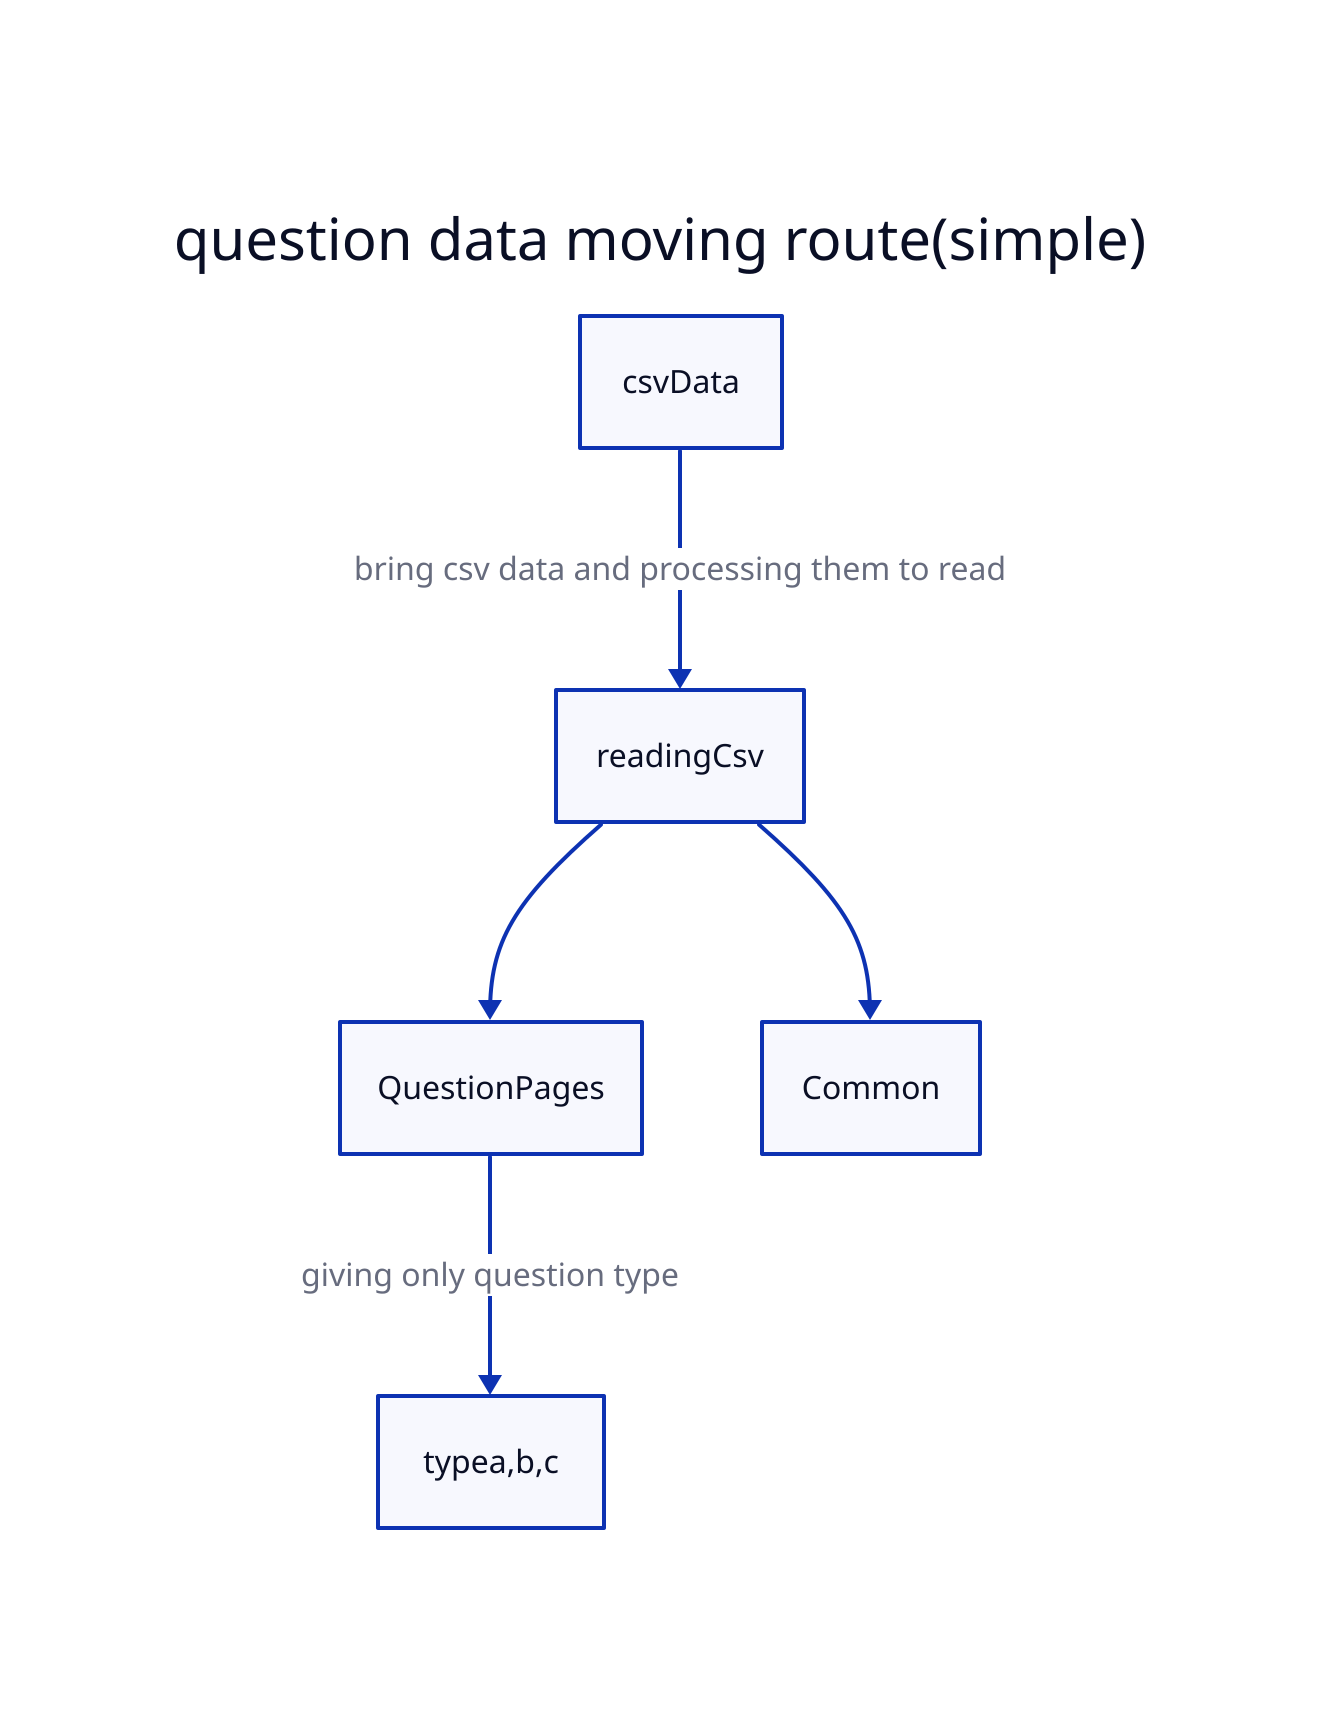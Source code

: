 title: question data moving route(simple){
    near: top-center
    shape: text
    style: {
      font-size: 29
      bold: true
    }
  }
csvData->readingCsv:bring csv data and processing them to read

readingCsv->QuestionPages
readingCsv->Common
QuestionPages->typea,b,c: giving only question type


